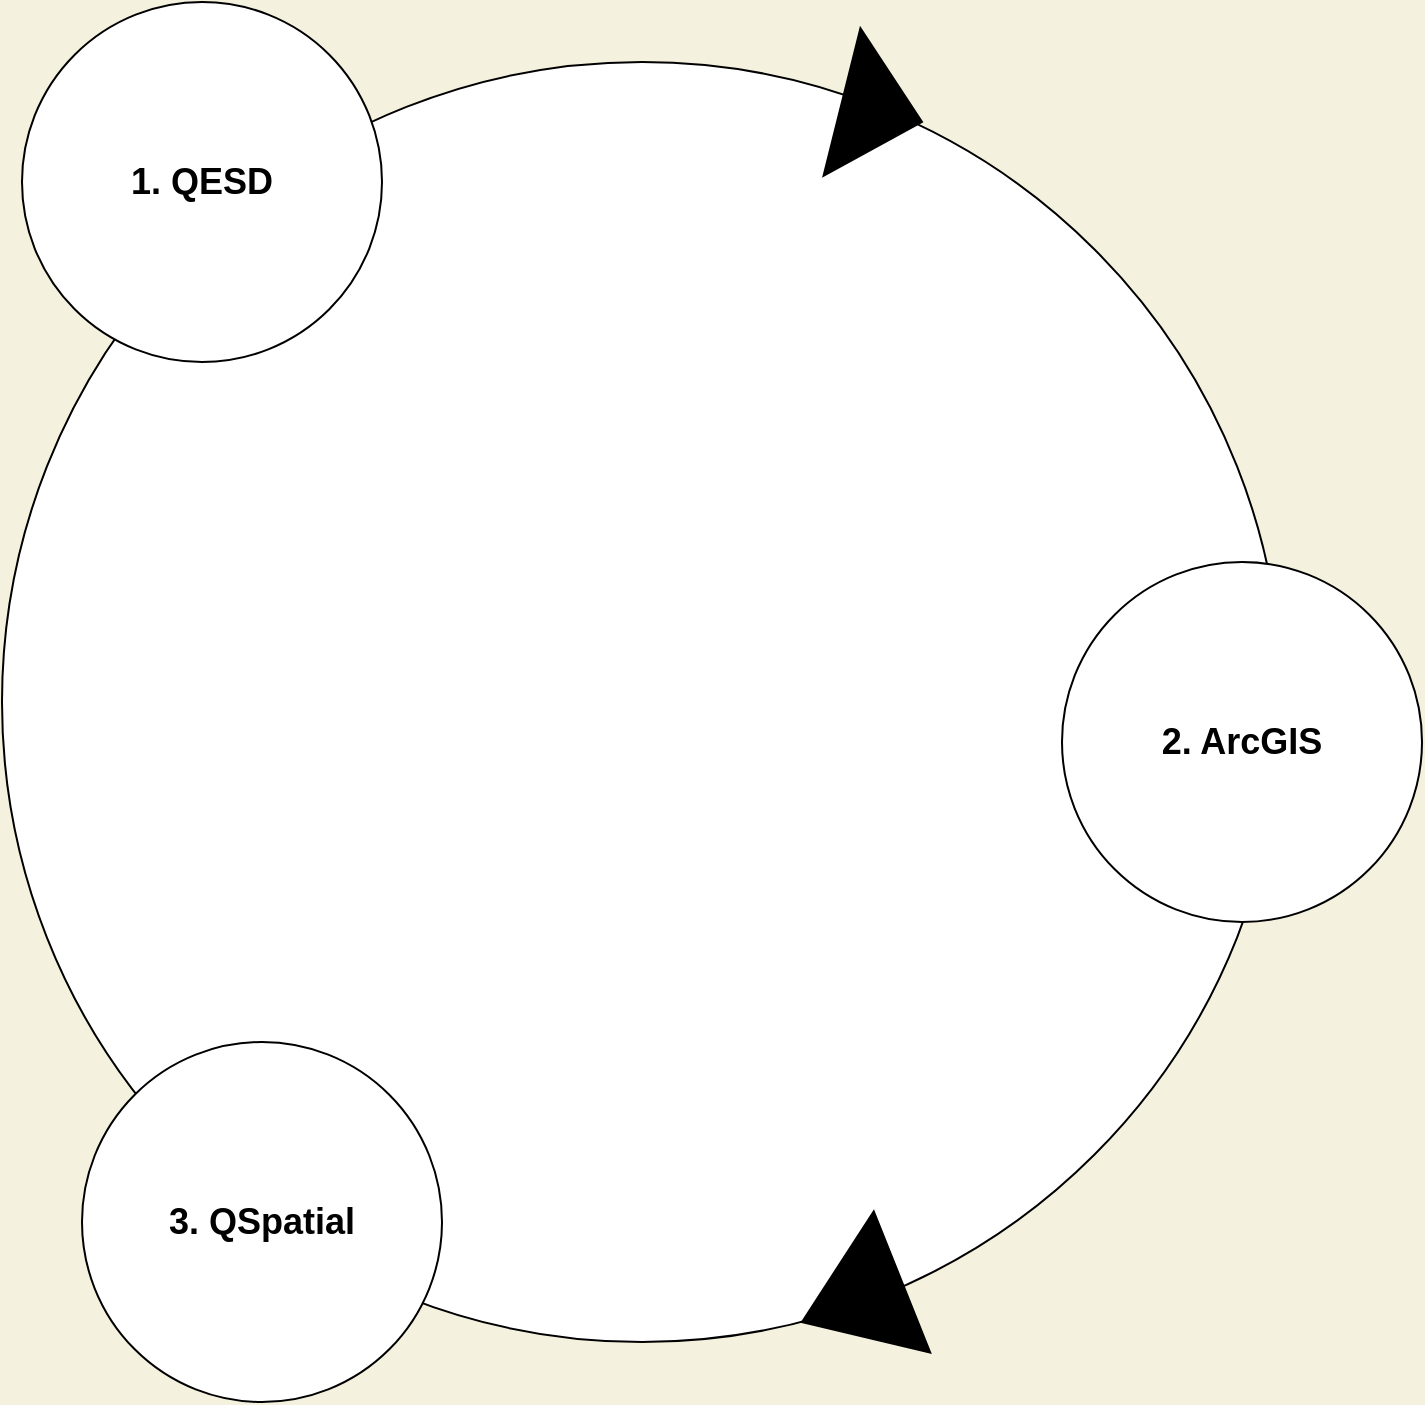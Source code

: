<mxfile version="20.5.1" type="github">
  <diagram id="ErwekUG4uUHXQSbdCcVv" name="Page-1">
    <mxGraphModel dx="1386" dy="4551" grid="1" gridSize="10" guides="1" tooltips="1" connect="1" arrows="1" fold="1" page="0" pageScale="1" pageWidth="827" pageHeight="1169" background="#F4F1DE" math="0" shadow="0">
      <root>
        <mxCell id="0" />
        <mxCell id="1" parent="0" />
        <mxCell id="zoee2aopzjGHvC8sq8eF-7" value="" style="ellipse;whiteSpace=wrap;html=1;aspect=fixed;" vertex="1" parent="1">
          <mxGeometry x="-50" y="-2530" width="640" height="640" as="geometry" />
        </mxCell>
        <mxCell id="zoee2aopzjGHvC8sq8eF-3" value="&lt;b&gt;&lt;font style=&quot;font-size: 18px;&quot;&gt;3. QSpatial&lt;/font&gt;&lt;/b&gt;" style="ellipse;whiteSpace=wrap;html=1;aspect=fixed;" vertex="1" parent="1">
          <mxGeometry x="-10" y="-2040" width="180" height="180" as="geometry" />
        </mxCell>
        <mxCell id="zoee2aopzjGHvC8sq8eF-1" value="&lt;font style=&quot;font-size: 18px;&quot;&gt;&lt;b&gt;1. QESD&lt;/b&gt;&lt;/font&gt;" style="ellipse;whiteSpace=wrap;html=1;aspect=fixed;" vertex="1" parent="1">
          <mxGeometry x="-40" y="-2560" width="180" height="180" as="geometry" />
        </mxCell>
        <mxCell id="zoee2aopzjGHvC8sq8eF-2" value="&lt;b&gt;&lt;font style=&quot;font-size: 18px;&quot;&gt;2. ArcGIS&lt;/font&gt;&lt;/b&gt;" style="ellipse;whiteSpace=wrap;html=1;aspect=fixed;" vertex="1" parent="1">
          <mxGeometry x="480" y="-2280" width="180" height="180" as="geometry" />
        </mxCell>
        <mxCell id="zoee2aopzjGHvC8sq8eF-10" value="" style="shape=mxgraph.arrows2.wedgeArrow;html=1;bendable=0;startWidth=38;fillColor=strokeColor;defaultFillColor=invert;defaultGradientColor=invert;rounded=0;fontSize=18;" edge="1" parent="1">
          <mxGeometry width="100" height="100" relative="1" as="geometry">
            <mxPoint x="370" y="-2510" as="sourcePoint" />
            <mxPoint x="410" y="-2500" as="targetPoint" />
          </mxGeometry>
        </mxCell>
        <mxCell id="zoee2aopzjGHvC8sq8eF-12" value="" style="shape=mxgraph.arrows2.wedgeArrow;html=1;bendable=0;startWidth=38;fillColor=strokeColor;defaultFillColor=invert;defaultGradientColor=invert;rounded=0;fontSize=18;" edge="1" parent="1">
          <mxGeometry width="100" height="100" relative="1" as="geometry">
            <mxPoint x="400" y="-1920" as="sourcePoint" />
            <mxPoint x="350" y="-1900" as="targetPoint" />
          </mxGeometry>
        </mxCell>
      </root>
    </mxGraphModel>
  </diagram>
</mxfile>
